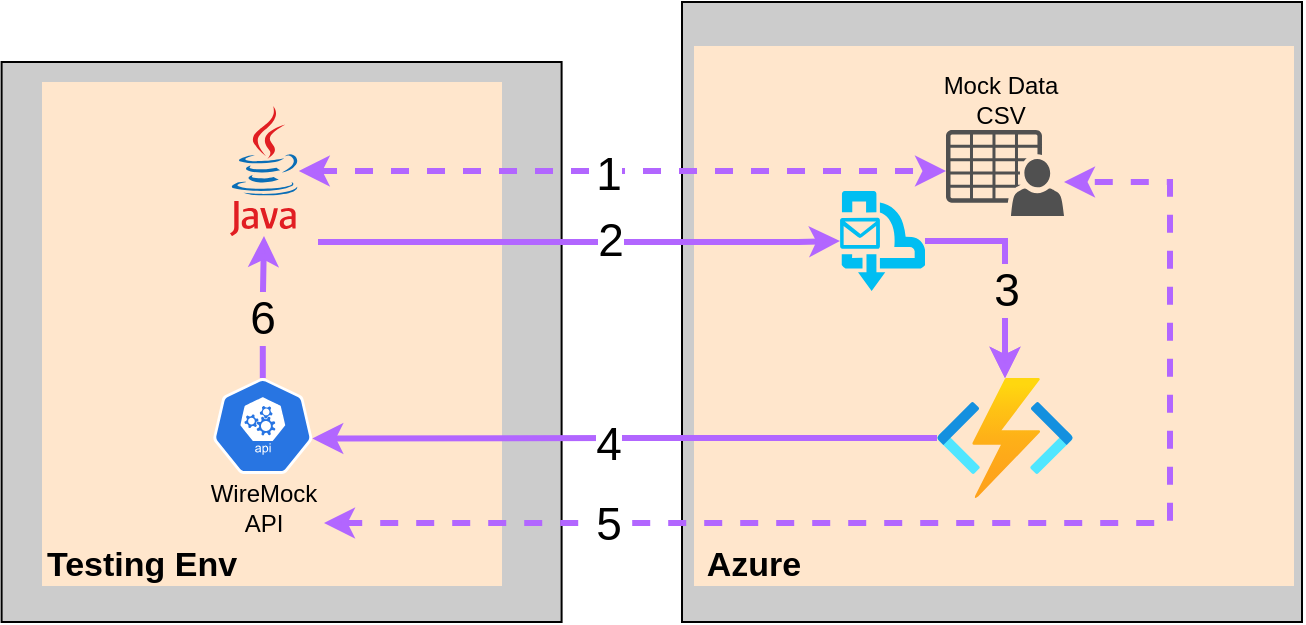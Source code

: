 <mxfile version="17.2.4" type="device"><diagram id="PGKEgdyNSTnXqLKaNV00" name="Page-1"><mxGraphModel dx="1102" dy="929" grid="1" gridSize="10" guides="1" tooltips="1" connect="1" arrows="1" fold="1" page="1" pageScale="1" pageWidth="1200" pageHeight="1920" math="0" shadow="0"><root><mxCell id="0"/><mxCell id="1" parent="0"/><mxCell id="qsO-doXxonj63iRE8oMM-32" value="" style="whiteSpace=wrap;html=1;aspect=fixed;shadow=0;glass=0;strokeColor=default;fillColor=#CCCCCC;" vertex="1" parent="1"><mxGeometry x="586" y="210" width="310" height="310" as="geometry"/></mxCell><mxCell id="qsO-doXxonj63iRE8oMM-30" value="" style="whiteSpace=wrap;html=1;aspect=fixed;shadow=0;glass=0;strokeColor=default;fillColor=#CCCCCC;" vertex="1" parent="1"><mxGeometry x="245.8" y="240" width="280" height="280" as="geometry"/></mxCell><mxCell id="qsO-doXxonj63iRE8oMM-27" value="" style="rounded=0;whiteSpace=wrap;html=1;shadow=0;glass=0;strokeColor=none;fillColor=#ffe6cc;" vertex="1" parent="1"><mxGeometry x="592" y="232" width="300" height="270" as="geometry"/></mxCell><mxCell id="qsO-doXxonj63iRE8oMM-28" value="Mock Data CSV" style="text;html=1;strokeColor=none;fillColor=none;align=center;verticalAlign=middle;whiteSpace=wrap;rounded=0;shadow=1;glass=0;" vertex="1" parent="1"><mxGeometry x="707.5" y="244" width="75" height="30" as="geometry"/></mxCell><mxCell id="qsO-doXxonj63iRE8oMM-29" value="" style="sketch=0;pointerEvents=1;shadow=0;dashed=0;html=1;strokeColor=none;fillColor=#505050;labelPosition=center;verticalLabelPosition=bottom;verticalAlign=top;outlineConnect=0;align=center;shape=mxgraph.office.users.csv_file;" vertex="1" parent="1"><mxGeometry x="718" y="274" width="59" height="43" as="geometry"/></mxCell><mxCell id="qsO-doXxonj63iRE8oMM-31" value="" style="rounded=0;whiteSpace=wrap;html=1;shadow=0;glass=0;strokeColor=none;fillColor=#ffe6cc;" vertex="1" parent="1"><mxGeometry x="266" y="250" width="230" height="252" as="geometry"/></mxCell><mxCell id="qsO-doXxonj63iRE8oMM-44" style="edgeStyle=orthogonalEdgeStyle;rounded=0;orthogonalLoop=1;jettySize=auto;html=1;entryX=0.995;entryY=0.63;entryDx=0;entryDy=0;entryPerimeter=0;fontSize=17;strokeColor=#B266FF;strokeWidth=3;" edge="1" parent="1" source="qsO-doXxonj63iRE8oMM-33" target="qsO-doXxonj63iRE8oMM-42"><mxGeometry relative="1" as="geometry"/></mxCell><mxCell id="qsO-doXxonj63iRE8oMM-54" value="4" style="edgeLabel;html=1;align=center;verticalAlign=middle;resizable=0;points=[];fontSize=23;" vertex="1" connectable="0" parent="qsO-doXxonj63iRE8oMM-44"><mxGeometry x="0.053" y="3" relative="1" as="geometry"><mxPoint as="offset"/></mxGeometry></mxCell><mxCell id="qsO-doXxonj63iRE8oMM-33" value="" style="aspect=fixed;html=1;points=[];align=center;image;fontSize=12;image=img/lib/azure2/compute/Function_Apps.svg;imageBackground=none;" vertex="1" parent="1"><mxGeometry x="713.5" y="398" width="68" height="60" as="geometry"/></mxCell><mxCell id="qsO-doXxonj63iRE8oMM-37" value="&lt;b&gt;&lt;font style=&quot;font-size: 17px&quot;&gt;Azure&lt;/font&gt;&lt;/b&gt;" style="text;html=1;strokeColor=none;fillColor=none;align=center;verticalAlign=middle;whiteSpace=wrap;rounded=0;shadow=0;glass=0;" vertex="1" parent="1"><mxGeometry x="592" y="477" width="60" height="30" as="geometry"/></mxCell><mxCell id="qsO-doXxonj63iRE8oMM-39" value="" style="edgeStyle=orthogonalEdgeStyle;rounded=0;orthogonalLoop=1;jettySize=auto;html=1;dashed=1;fontSize=11;strokeColor=#B266FF;strokeWidth=3;startArrow=classic;" edge="1" parent="1" source="qsO-doXxonj63iRE8oMM-72" target="qsO-doXxonj63iRE8oMM-29"><mxGeometry relative="1" as="geometry"><mxPoint x="425.6" y="303" as="sourcePoint"/><mxPoint x="712" y="303.0" as="targetPoint"/><Array as="points"><mxPoint x="670" y="295"/><mxPoint x="670" y="295"/></Array></mxGeometry></mxCell><mxCell id="qsO-doXxonj63iRE8oMM-48" style="edgeStyle=orthogonalEdgeStyle;rounded=0;orthogonalLoop=1;jettySize=auto;html=1;entryX=0;entryY=0.5;entryDx=0;entryDy=0;entryPerimeter=0;shadow=0;fontSize=17;strokeColor=#B266FF;strokeWidth=3;" edge="1" parent="1" target="qsO-doXxonj63iRE8oMM-47"><mxGeometry relative="1" as="geometry"><mxPoint x="404" y="330" as="sourcePoint"/><Array as="points"><mxPoint x="644" y="330"/></Array></mxGeometry></mxCell><mxCell id="qsO-doXxonj63iRE8oMM-52" value="2" style="edgeLabel;html=1;align=center;verticalAlign=middle;resizable=0;points=[];fontSize=23;" vertex="1" connectable="0" parent="qsO-doXxonj63iRE8oMM-48"><mxGeometry x="0.222" y="1" relative="1" as="geometry"><mxPoint x="-14" as="offset"/></mxGeometry></mxCell><mxCell id="qsO-doXxonj63iRE8oMM-56" style="edgeStyle=orthogonalEdgeStyle;rounded=0;orthogonalLoop=1;jettySize=auto;html=1;exitX=1;exitY=0.75;exitDx=0;exitDy=0;shadow=0;fontSize=11;strokeColor=#B266FF;strokeWidth=3;dashed=1;startArrow=classic;" edge="1" parent="1" source="qsO-doXxonj63iRE8oMM-40" target="qsO-doXxonj63iRE8oMM-29"><mxGeometry relative="1" as="geometry"><Array as="points"><mxPoint x="830" y="471"/><mxPoint x="830" y="300"/></Array></mxGeometry></mxCell><mxCell id="qsO-doXxonj63iRE8oMM-57" value="5" style="edgeLabel;html=1;align=center;verticalAlign=middle;resizable=0;points=[];fontSize=23;" vertex="1" connectable="0" parent="qsO-doXxonj63iRE8oMM-56"><mxGeometry x="-0.552" relative="1" as="geometry"><mxPoint x="-3" as="offset"/></mxGeometry></mxCell><mxCell id="qsO-doXxonj63iRE8oMM-40" value="WireMock API" style="text;html=1;strokeColor=none;fillColor=none;align=center;verticalAlign=middle;whiteSpace=wrap;rounded=0;shadow=0;glass=0;fontSize=12;" vertex="1" parent="1"><mxGeometry x="347" y="448" width="60" height="30" as="geometry"/></mxCell><mxCell id="qsO-doXxonj63iRE8oMM-41" value="&lt;b&gt;&lt;font style=&quot;font-size: 17px&quot;&gt;Testing Env&lt;/font&gt;&lt;/b&gt;" style="text;html=1;strokeColor=none;fillColor=none;align=center;verticalAlign=middle;whiteSpace=wrap;rounded=0;shadow=0;glass=0;" vertex="1" parent="1"><mxGeometry x="266" y="477" width="100" height="30" as="geometry"/></mxCell><mxCell id="qsO-doXxonj63iRE8oMM-43" style="edgeStyle=orthogonalEdgeStyle;rounded=0;orthogonalLoop=1;jettySize=auto;html=1;exitX=0.5;exitY=0;exitDx=0;exitDy=0;exitPerimeter=0;fontSize=17;strokeColor=#B266FF;strokeWidth=3;" edge="1" parent="1" source="qsO-doXxonj63iRE8oMM-42" target="qsO-doXxonj63iRE8oMM-72"><mxGeometry relative="1" as="geometry"><mxPoint x="377.2" y="323" as="targetPoint"/><Array as="points"><mxPoint x="376" y="360"/><mxPoint x="377" y="360"/></Array></mxGeometry></mxCell><mxCell id="qsO-doXxonj63iRE8oMM-55" value="6" style="edgeLabel;html=1;align=center;verticalAlign=middle;resizable=0;points=[];fontSize=23;labelBackgroundColor=#FFE6CC;" vertex="1" connectable="0" parent="qsO-doXxonj63iRE8oMM-43"><mxGeometry x="0.004" y="2" relative="1" as="geometry"><mxPoint x="1" y="6" as="offset"/></mxGeometry></mxCell><mxCell id="qsO-doXxonj63iRE8oMM-42" value="" style="sketch=0;html=1;dashed=0;whitespace=wrap;fillColor=#2875E2;strokeColor=#ffffff;points=[[0.005,0.63,0],[0.1,0.2,0],[0.9,0.2,0],[0.5,0,0],[0.995,0.63,0],[0.72,0.99,0],[0.5,1,0],[0.28,0.99,0]];shape=mxgraph.kubernetes.icon;prIcon=api" vertex="1" parent="1"><mxGeometry x="351.4" y="398" width="50" height="48" as="geometry"/></mxCell><mxCell id="qsO-doXxonj63iRE8oMM-73" value="" style="edgeStyle=orthogonalEdgeStyle;rounded=0;orthogonalLoop=1;jettySize=auto;html=1;shadow=0;dashed=1;fontSize=12;strokeColor=#B266FF;strokeWidth=3;" edge="1" parent="1" source="qsO-doXxonj63iRE8oMM-47" target="qsO-doXxonj63iRE8oMM-33"><mxGeometry relative="1" as="geometry"/></mxCell><mxCell id="qsO-doXxonj63iRE8oMM-49" style="edgeStyle=orthogonalEdgeStyle;rounded=0;orthogonalLoop=1;jettySize=auto;html=1;shadow=0;fontSize=17;strokeColor=#B266FF;strokeWidth=3;" edge="1" parent="1" source="qsO-doXxonj63iRE8oMM-47" target="qsO-doXxonj63iRE8oMM-33"><mxGeometry relative="1" as="geometry"/></mxCell><mxCell id="qsO-doXxonj63iRE8oMM-53" value="3" style="edgeLabel;html=1;align=center;verticalAlign=middle;resizable=0;points=[];fontSize=23;labelBackgroundColor=#FFE6CC;" vertex="1" connectable="0" parent="qsO-doXxonj63iRE8oMM-49"><mxGeometry x="0.099" relative="1" as="geometry"><mxPoint y="5" as="offset"/></mxGeometry></mxCell><mxCell id="qsO-doXxonj63iRE8oMM-47" value="" style="verticalLabelPosition=bottom;html=1;verticalAlign=top;align=center;strokeColor=none;fillColor=#00BEF2;shape=mxgraph.azure.service_bus_queues;pointerEvents=1;" vertex="1" parent="1"><mxGeometry x="665" y="304.5" width="42.5" height="50" as="geometry"/></mxCell><mxCell id="qsO-doXxonj63iRE8oMM-58" value="1" style="edgeLabel;html=1;align=center;verticalAlign=middle;resizable=0;points=[];fontSize=23;" vertex="1" connectable="0" parent="1"><mxGeometry x="548.996" y="295.5" as="geometry"/></mxCell><mxCell id="qsO-doXxonj63iRE8oMM-72" value="" style="dashed=0;outlineConnect=0;html=1;align=center;labelPosition=center;verticalLabelPosition=bottom;verticalAlign=top;shape=mxgraph.weblogos.java" vertex="1" parent="1"><mxGeometry x="360" y="262" width="34.4" height="65" as="geometry"/></mxCell></root></mxGraphModel></diagram></mxfile>